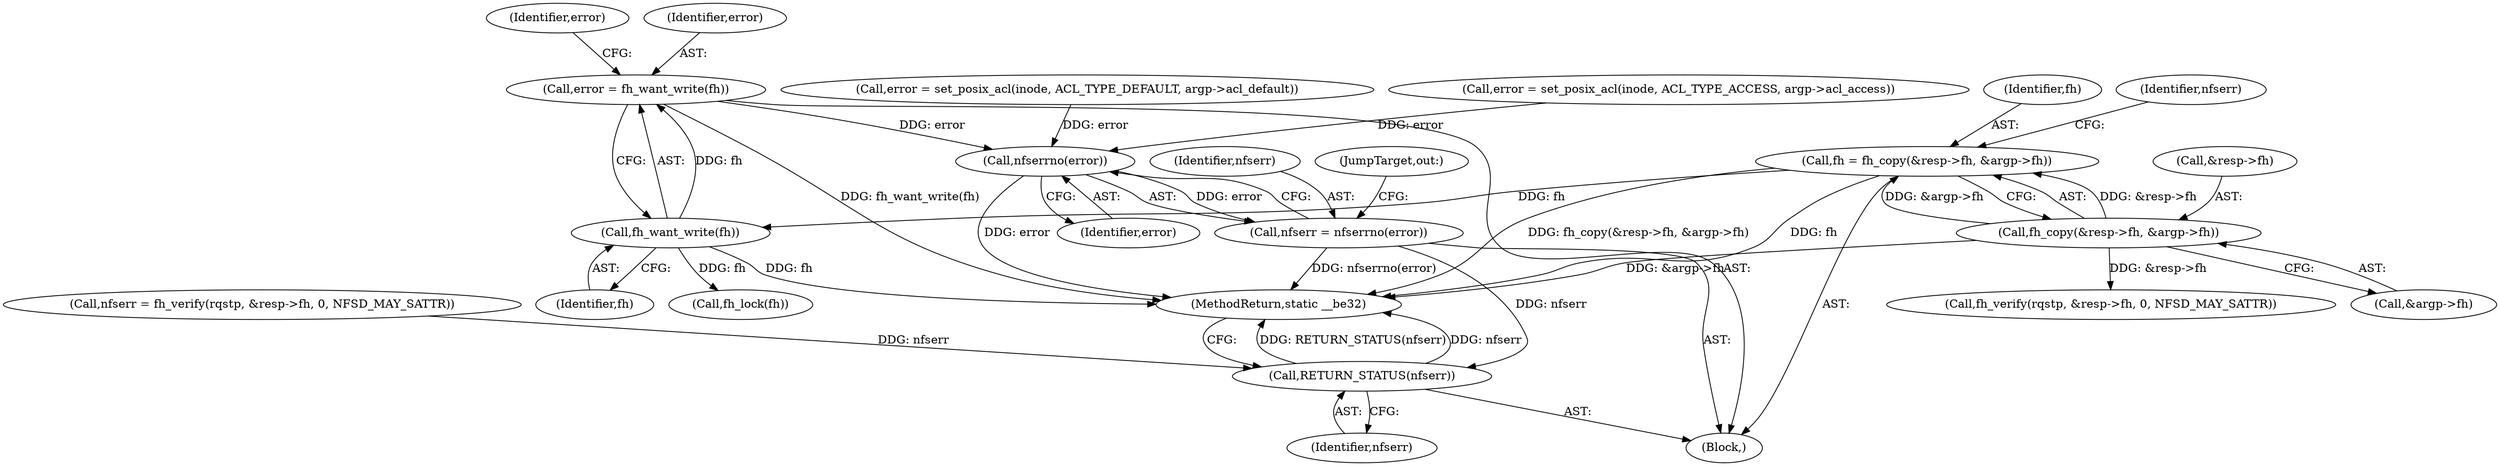 digraph "0_linux_999653786df6954a31044528ac3f7a5dadca08f4_0@API" {
"1000143" [label="(Call,error = fh_want_write(fh))"];
"1000145" [label="(Call,fh_want_write(fh))"];
"1000113" [label="(Call,fh = fh_copy(&resp->fh, &argp->fh))"];
"1000115" [label="(Call,fh_copy(&resp->fh, &argp->fh))"];
"1000179" [label="(Call,nfserrno(error))"];
"1000177" [label="(Call,nfserr = nfserrno(error))"];
"1000190" [label="(Call,RETURN_STATUS(nfserr))"];
"1000126" [label="(Call,fh_verify(rqstp, &resp->fh, 0, NFSD_MAY_SATTR))"];
"1000191" [label="(Identifier,nfserr)"];
"1000177" [label="(Call,nfserr = nfserrno(error))"];
"1000143" [label="(Call,error = fh_want_write(fh))"];
"1000180" [label="(Identifier,error)"];
"1000113" [label="(Call,fh = fh_copy(&resp->fh, &argp->fh))"];
"1000120" [label="(Call,&argp->fh)"];
"1000190" [label="(Call,RETURN_STATUS(nfserr))"];
"1000148" [label="(Identifier,error)"];
"1000146" [label="(Identifier,fh)"];
"1000124" [label="(Call,nfserr = fh_verify(rqstp, &resp->fh, 0, NFSD_MAY_SATTR))"];
"1000178" [label="(Identifier,nfserr)"];
"1000125" [label="(Identifier,nfserr)"];
"1000163" [label="(Call,error = set_posix_acl(inode, ACL_TYPE_DEFAULT, argp->acl_default))"];
"1000116" [label="(Call,&resp->fh)"];
"1000115" [label="(Call,fh_copy(&resp->fh, &argp->fh))"];
"1000179" [label="(Call,nfserrno(error))"];
"1000192" [label="(MethodReturn,static __be32)"];
"1000114" [label="(Identifier,fh)"];
"1000152" [label="(Call,error = set_posix_acl(inode, ACL_TYPE_ACCESS, argp->acl_access))"];
"1000145" [label="(Call,fh_want_write(fh))"];
"1000105" [label="(Block,)"];
"1000150" [label="(Call,fh_lock(fh))"];
"1000181" [label="(JumpTarget,out:)"];
"1000144" [label="(Identifier,error)"];
"1000143" -> "1000105"  [label="AST: "];
"1000143" -> "1000145"  [label="CFG: "];
"1000144" -> "1000143"  [label="AST: "];
"1000145" -> "1000143"  [label="AST: "];
"1000148" -> "1000143"  [label="CFG: "];
"1000143" -> "1000192"  [label="DDG: fh_want_write(fh)"];
"1000145" -> "1000143"  [label="DDG: fh"];
"1000143" -> "1000179"  [label="DDG: error"];
"1000145" -> "1000146"  [label="CFG: "];
"1000146" -> "1000145"  [label="AST: "];
"1000145" -> "1000192"  [label="DDG: fh"];
"1000113" -> "1000145"  [label="DDG: fh"];
"1000145" -> "1000150"  [label="DDG: fh"];
"1000113" -> "1000105"  [label="AST: "];
"1000113" -> "1000115"  [label="CFG: "];
"1000114" -> "1000113"  [label="AST: "];
"1000115" -> "1000113"  [label="AST: "];
"1000125" -> "1000113"  [label="CFG: "];
"1000113" -> "1000192"  [label="DDG: fh"];
"1000113" -> "1000192"  [label="DDG: fh_copy(&resp->fh, &argp->fh)"];
"1000115" -> "1000113"  [label="DDG: &resp->fh"];
"1000115" -> "1000113"  [label="DDG: &argp->fh"];
"1000115" -> "1000120"  [label="CFG: "];
"1000116" -> "1000115"  [label="AST: "];
"1000120" -> "1000115"  [label="AST: "];
"1000115" -> "1000192"  [label="DDG: &argp->fh"];
"1000115" -> "1000126"  [label="DDG: &resp->fh"];
"1000179" -> "1000177"  [label="AST: "];
"1000179" -> "1000180"  [label="CFG: "];
"1000180" -> "1000179"  [label="AST: "];
"1000177" -> "1000179"  [label="CFG: "];
"1000179" -> "1000192"  [label="DDG: error"];
"1000179" -> "1000177"  [label="DDG: error"];
"1000163" -> "1000179"  [label="DDG: error"];
"1000152" -> "1000179"  [label="DDG: error"];
"1000177" -> "1000105"  [label="AST: "];
"1000178" -> "1000177"  [label="AST: "];
"1000181" -> "1000177"  [label="CFG: "];
"1000177" -> "1000192"  [label="DDG: nfserrno(error)"];
"1000177" -> "1000190"  [label="DDG: nfserr"];
"1000190" -> "1000105"  [label="AST: "];
"1000190" -> "1000191"  [label="CFG: "];
"1000191" -> "1000190"  [label="AST: "];
"1000192" -> "1000190"  [label="CFG: "];
"1000190" -> "1000192"  [label="DDG: RETURN_STATUS(nfserr)"];
"1000190" -> "1000192"  [label="DDG: nfserr"];
"1000124" -> "1000190"  [label="DDG: nfserr"];
}
